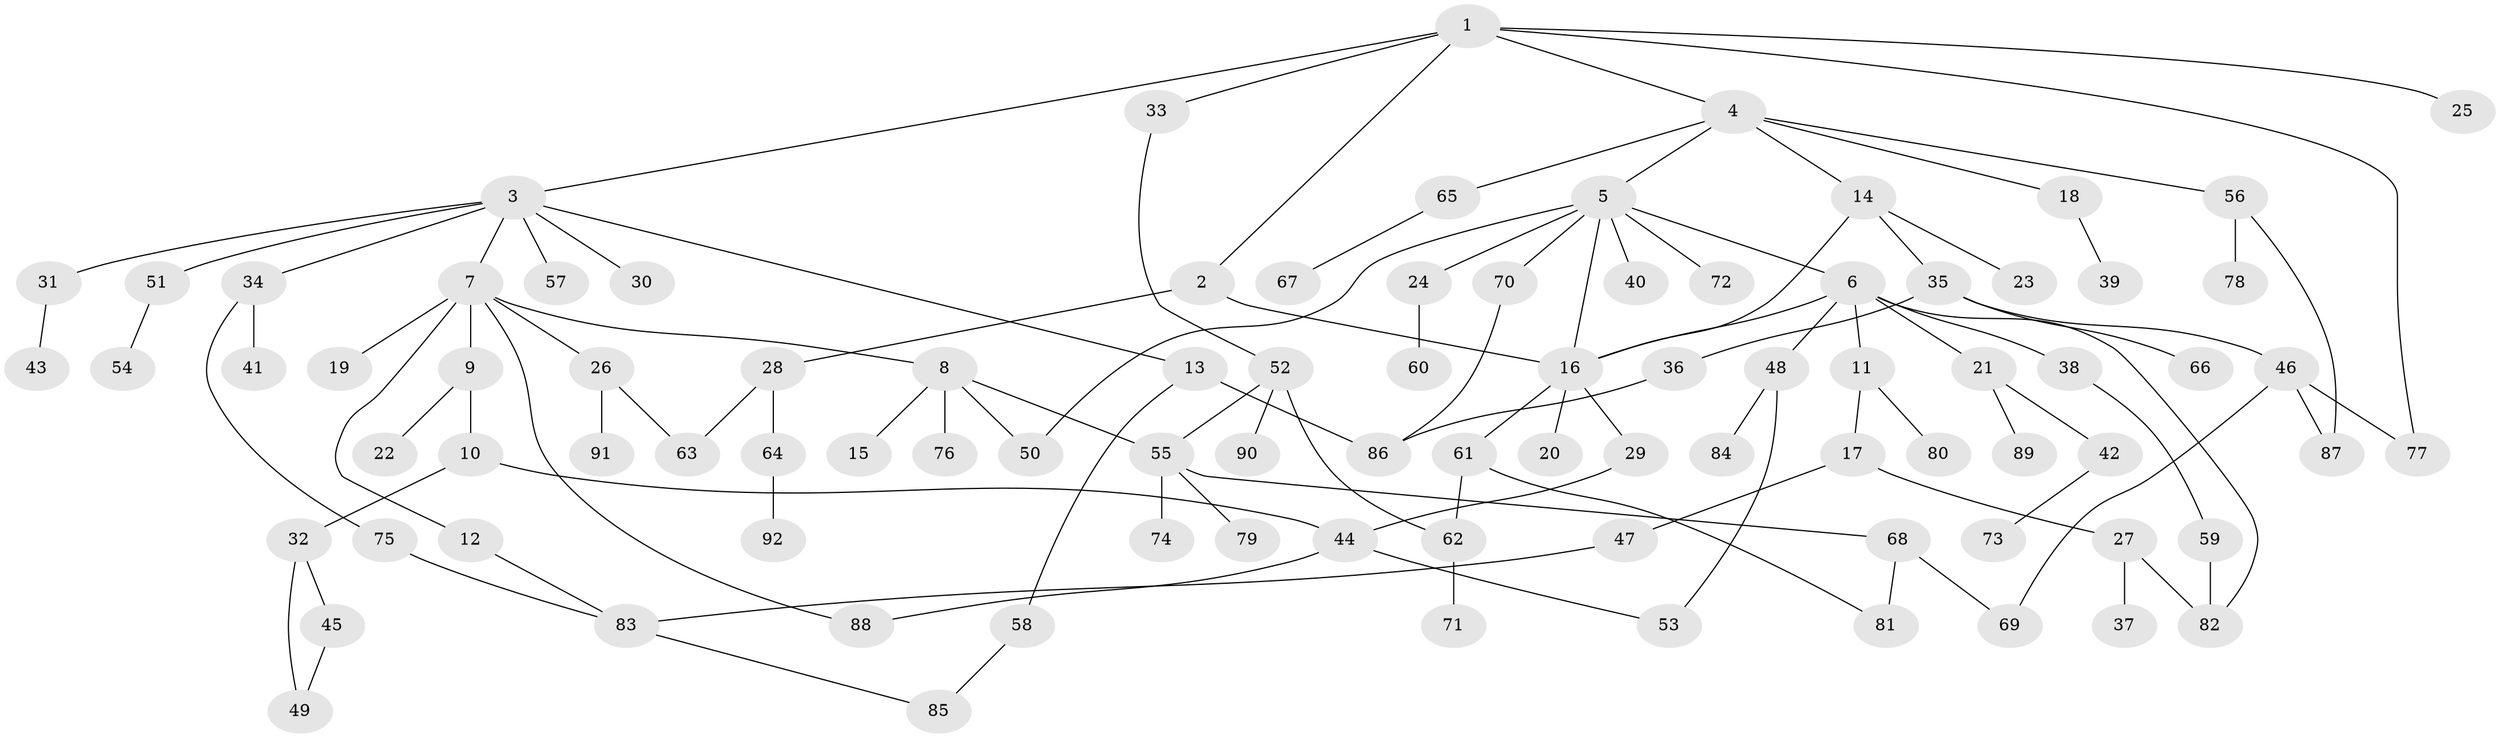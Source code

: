 // Generated by graph-tools (version 1.1) at 2025/10/02/27/25 16:10:55]
// undirected, 92 vertices, 113 edges
graph export_dot {
graph [start="1"]
  node [color=gray90,style=filled];
  1;
  2;
  3;
  4;
  5;
  6;
  7;
  8;
  9;
  10;
  11;
  12;
  13;
  14;
  15;
  16;
  17;
  18;
  19;
  20;
  21;
  22;
  23;
  24;
  25;
  26;
  27;
  28;
  29;
  30;
  31;
  32;
  33;
  34;
  35;
  36;
  37;
  38;
  39;
  40;
  41;
  42;
  43;
  44;
  45;
  46;
  47;
  48;
  49;
  50;
  51;
  52;
  53;
  54;
  55;
  56;
  57;
  58;
  59;
  60;
  61;
  62;
  63;
  64;
  65;
  66;
  67;
  68;
  69;
  70;
  71;
  72;
  73;
  74;
  75;
  76;
  77;
  78;
  79;
  80;
  81;
  82;
  83;
  84;
  85;
  86;
  87;
  88;
  89;
  90;
  91;
  92;
  1 -- 2;
  1 -- 3;
  1 -- 4;
  1 -- 25;
  1 -- 33;
  1 -- 77;
  2 -- 16;
  2 -- 28;
  3 -- 7;
  3 -- 13;
  3 -- 30;
  3 -- 31;
  3 -- 34;
  3 -- 51;
  3 -- 57;
  4 -- 5;
  4 -- 14;
  4 -- 18;
  4 -- 56;
  4 -- 65;
  5 -- 6;
  5 -- 24;
  5 -- 40;
  5 -- 70;
  5 -- 72;
  5 -- 16;
  5 -- 50;
  6 -- 11;
  6 -- 21;
  6 -- 38;
  6 -- 48;
  6 -- 82;
  6 -- 16;
  7 -- 8;
  7 -- 9;
  7 -- 12;
  7 -- 19;
  7 -- 26;
  7 -- 88;
  8 -- 15;
  8 -- 50;
  8 -- 55;
  8 -- 76;
  9 -- 10;
  9 -- 22;
  10 -- 32;
  10 -- 44;
  11 -- 17;
  11 -- 80;
  12 -- 83;
  13 -- 58;
  13 -- 86;
  14 -- 23;
  14 -- 35;
  14 -- 16;
  16 -- 20;
  16 -- 29;
  16 -- 61;
  17 -- 27;
  17 -- 47;
  18 -- 39;
  21 -- 42;
  21 -- 89;
  24 -- 60;
  26 -- 91;
  26 -- 63;
  27 -- 37;
  27 -- 82;
  28 -- 63;
  28 -- 64;
  29 -- 44;
  31 -- 43;
  32 -- 45;
  32 -- 49;
  33 -- 52;
  34 -- 41;
  34 -- 75;
  35 -- 36;
  35 -- 46;
  35 -- 66;
  36 -- 86;
  38 -- 59;
  42 -- 73;
  44 -- 53;
  44 -- 88;
  45 -- 49;
  46 -- 69;
  46 -- 77;
  46 -- 87;
  47 -- 83;
  48 -- 84;
  48 -- 53;
  51 -- 54;
  52 -- 62;
  52 -- 90;
  52 -- 55;
  55 -- 68;
  55 -- 74;
  55 -- 79;
  56 -- 78;
  56 -- 87;
  58 -- 85;
  59 -- 82;
  61 -- 81;
  61 -- 62;
  62 -- 71;
  64 -- 92;
  65 -- 67;
  68 -- 81;
  68 -- 69;
  70 -- 86;
  75 -- 83;
  83 -- 85;
}
